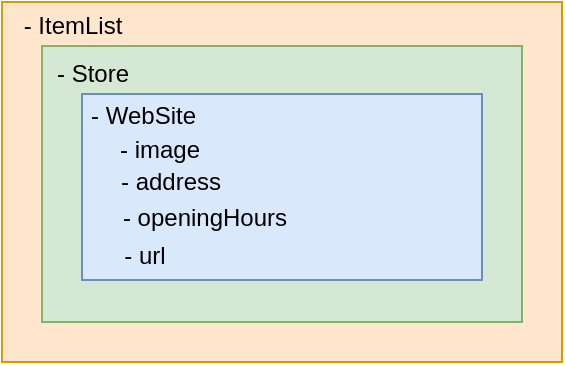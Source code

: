 <mxfile version="14.6.3" type="github">
  <diagram id="IQOvOW7_LwPa19zFiCb5" name="Page-1">
    <mxGraphModel dx="1426" dy="803" grid="1" gridSize="10" guides="1" tooltips="1" connect="1" arrows="1" fold="1" page="1" pageScale="1" pageWidth="850" pageHeight="1100" math="0" shadow="0">
      <root>
        <mxCell id="0" />
        <mxCell id="1" parent="0" />
        <mxCell id="Qi5CRPaLCgvLhPsHswWF-10" value="" style="rounded=0;whiteSpace=wrap;html=1;fillColor=#ffe6cc;strokeColor=#d79b00;" parent="1" vertex="1">
          <mxGeometry x="200" y="190" width="280" height="180" as="geometry" />
        </mxCell>
        <mxCell id="Qi5CRPaLCgvLhPsHswWF-9" value="" style="rounded=0;whiteSpace=wrap;html=1;fillColor=#d5e8d4;strokeColor=#82b366;" parent="1" vertex="1">
          <mxGeometry x="220" y="212" width="240" height="138" as="geometry" />
        </mxCell>
        <mxCell id="Qi5CRPaLCgvLhPsHswWF-2" value="&lt;div align=&quot;center&quot;&gt;&lt;font face=&quot;Helvetica&quot;&gt;- ItemList&lt;/font&gt;&lt;br&gt;&lt;/div&gt;" style="text;html=1;align=center;verticalAlign=middle;resizable=0;points=[];autosize=1;" parent="1" vertex="1">
          <mxGeometry x="205" y="192" width="60" height="20" as="geometry" />
        </mxCell>
        <mxCell id="Qi5CRPaLCgvLhPsHswWF-7" value="- Store" style="text;html=1;align=center;verticalAlign=middle;resizable=0;points=[];autosize=1;" parent="1" vertex="1">
          <mxGeometry x="220" y="216" width="50" height="20" as="geometry" />
        </mxCell>
        <mxCell id="Qi5CRPaLCgvLhPsHswWF-11" value="" style="rounded=0;whiteSpace=wrap;html=1;fillColor=#dae8fc;strokeColor=#6c8ebf;" parent="1" vertex="1">
          <mxGeometry x="240" y="236" width="200" height="93" as="geometry" />
        </mxCell>
        <mxCell id="Qi5CRPaLCgvLhPsHswWF-6" value="- image" style="text;html=1;align=right;verticalAlign=middle;resizable=0;points=[];autosize=1;" parent="1" vertex="1">
          <mxGeometry x="240" y="254" width="60" height="20" as="geometry" />
        </mxCell>
        <mxCell id="Qi5CRPaLCgvLhPsHswWF-3" value="- address" style="text;html=1;align=center;verticalAlign=middle;resizable=0;points=[];autosize=1;" parent="1" vertex="1">
          <mxGeometry x="249" y="270" width="70" height="20" as="geometry" />
        </mxCell>
        <mxCell id="Qi5CRPaLCgvLhPsHswWF-5" value="- openingHours" style="text;html=1;align=center;verticalAlign=middle;resizable=0;points=[];autosize=1;" parent="1" vertex="1">
          <mxGeometry x="251" y="288" width="100" height="20" as="geometry" />
        </mxCell>
        <mxCell id="Qi5CRPaLCgvLhPsHswWF-4" value="- url" style="text;html=1;align=center;verticalAlign=middle;resizable=0;points=[];autosize=1;" parent="1" vertex="1">
          <mxGeometry x="251" y="307" width="40" height="20" as="geometry" />
        </mxCell>
        <mxCell id="5k09wxU1Sds3n9FHmKFB-1" value="&lt;div align=&quot;right&quot;&gt;&lt;font face=&quot;Helvetica&quot;&gt;- WebSite&lt;/font&gt;&lt;/div&gt;" style="text;html=1;align=right;verticalAlign=middle;resizable=0;points=[];autosize=1;" parent="1" vertex="1">
          <mxGeometry x="228" y="237" width="70" height="20" as="geometry" />
        </mxCell>
      </root>
    </mxGraphModel>
  </diagram>
</mxfile>
